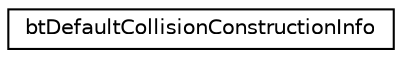 digraph "Graphical Class Hierarchy"
{
  edge [fontname="Helvetica",fontsize="10",labelfontname="Helvetica",labelfontsize="10"];
  node [fontname="Helvetica",fontsize="10",shape=record];
  rankdir="LR";
  Node1 [label="btDefaultCollisionConstructionInfo",height=0.2,width=0.4,color="black", fillcolor="white", style="filled",URL="$structbt_default_collision_construction_info.html"];
}
